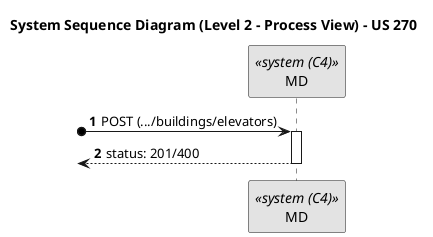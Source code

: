 @startuml
skinparam monochrome true
skinparam packageStyle rectangle
skinparam shadowing false

title System Sequence Diagram (Level 2 - Process View) - US 270
autonumber

participant "MD" as MD <<system (C4)>>

?o-> MD : POST (.../buildings/elevators)
activate MD

<-- MD : status: 201/400
deactivate MD

@enduml